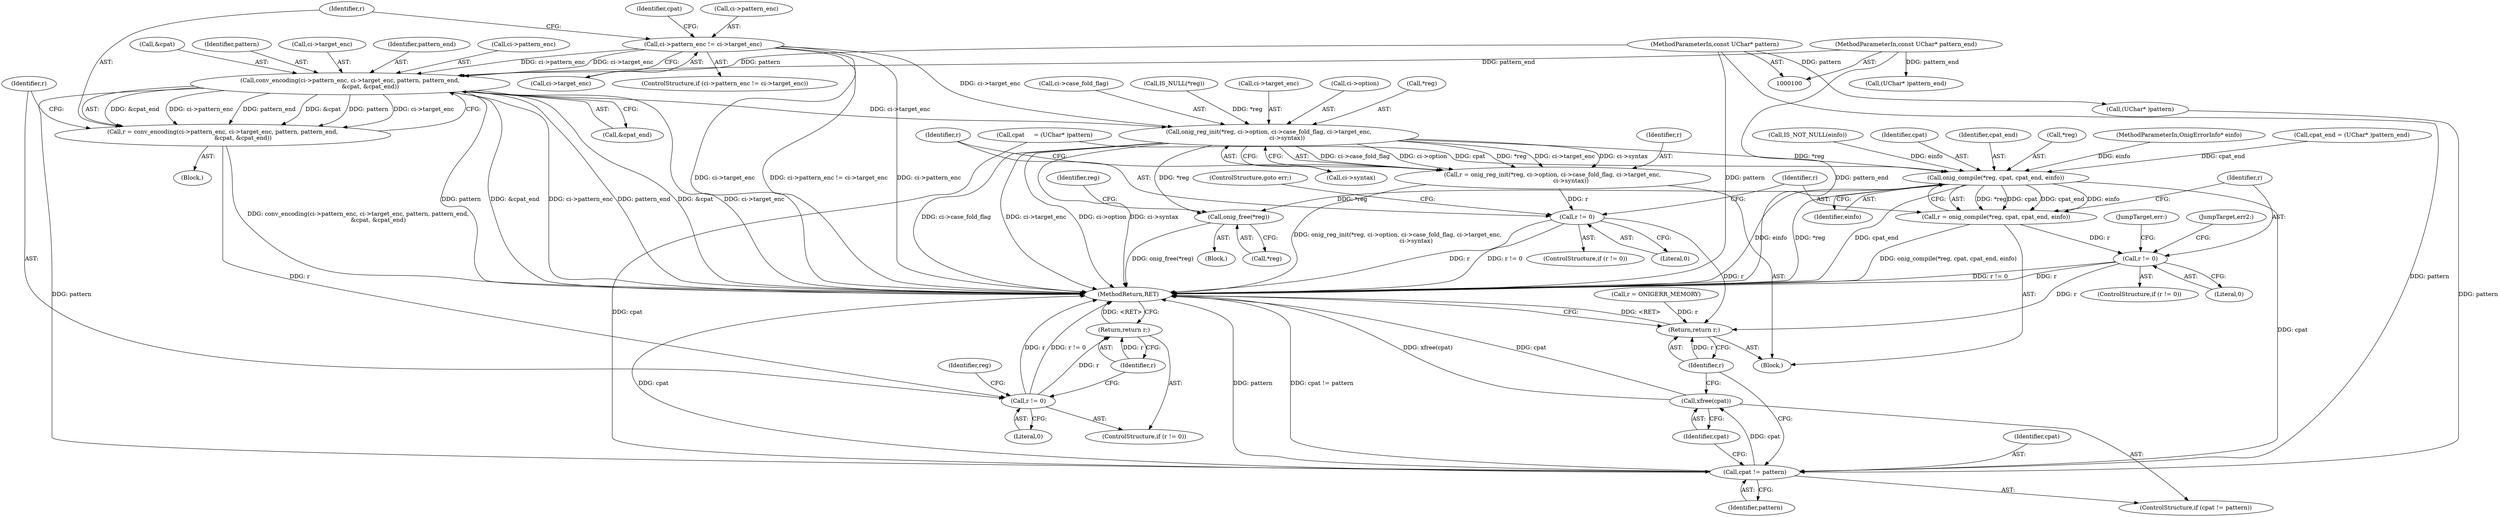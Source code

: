 digraph "0_oniguruma_0f7f61ed1b7b697e283e37bd2d731d0bd57adb55@pointer" {
"1000131" [label="(Call,conv_encoding(ci->pattern_enc, ci->target_enc, pattern, pattern_end,\n                      &cpat, &cpat_end))"];
"1000121" [label="(Call,ci->pattern_enc != ci->target_enc)"];
"1000102" [label="(MethodParameterIn,const UChar* pattern)"];
"1000103" [label="(MethodParameterIn,const UChar* pattern_end)"];
"1000129" [label="(Call,r = conv_encoding(ci->pattern_enc, ci->target_enc, pattern, pattern_end,\n                      &cpat, &cpat_end))"];
"1000145" [label="(Call,r != 0)"];
"1000148" [label="(Return,return r;)"];
"1000181" [label="(Call,onig_reg_init(*reg, ci->option, ci->case_fold_flag, ci->target_enc,\n                    ci->syntax))"];
"1000179" [label="(Call,r = onig_reg_init(*reg, ci->option, ci->case_fold_flag, ci->target_enc,\n                    ci->syntax))"];
"1000197" [label="(Call,r != 0)"];
"1000229" [label="(Return,return r;)"];
"1000203" [label="(Call,onig_compile(*reg, cpat, cpat_end, einfo))"];
"1000201" [label="(Call,r = onig_compile(*reg, cpat, cpat_end, einfo))"];
"1000210" [label="(Call,r != 0)"];
"1000215" [label="(Call,onig_free(*reg))"];
"1000224" [label="(Call,cpat != pattern)"];
"1000227" [label="(Call,xfree(cpat))"];
"1000209" [label="(ControlStructure,if (r != 0))"];
"1000224" [label="(Call,cpat != pattern)"];
"1000204" [label="(Call,*reg)"];
"1000227" [label="(Call,xfree(cpat))"];
"1000190" [label="(Call,ci->target_enc)"];
"1000226" [label="(Identifier,pattern)"];
"1000128" [label="(Block,)"];
"1000220" [label="(Identifier,reg)"];
"1000200" [label="(ControlStructure,goto err;)"];
"1000184" [label="(Call,ci->option)"];
"1000210" [label="(Call,r != 0)"];
"1000203" [label="(Call,onig_compile(*reg, cpat, cpat_end, einfo))"];
"1000125" [label="(Call,ci->target_enc)"];
"1000152" [label="(Call,cpat     = (UChar* )pattern)"];
"1000212" [label="(Literal,0)"];
"1000164" [label="(Identifier,reg)"];
"1000182" [label="(Call,*reg)"];
"1000230" [label="(Identifier,r)"];
"1000159" [label="(Call,(UChar* )pattern_end)"];
"1000198" [label="(Identifier,r)"];
"1000142" [label="(Call,&cpat_end)"];
"1000140" [label="(Call,&cpat)"];
"1000120" [label="(ControlStructure,if (ci->pattern_enc != ci->target_enc))"];
"1000105" [label="(MethodParameterIn,OnigErrorInfo* einfo)"];
"1000187" [label="(Call,ci->case_fold_flag)"];
"1000129" [label="(Call,r = conv_encoding(ci->pattern_enc, ci->target_enc, pattern, pattern_end,\n                      &cpat, &cpat_end))"];
"1000145" [label="(Call,r != 0)"];
"1000171" [label="(Call,IS_NULL(*reg))"];
"1000138" [label="(Identifier,pattern)"];
"1000157" [label="(Call,cpat_end = (UChar* )pattern_end)"];
"1000211" [label="(Identifier,r)"];
"1000197" [label="(Call,r != 0)"];
"1000214" [label="(JumpTarget,err:)"];
"1000130" [label="(Identifier,r)"];
"1000144" [label="(ControlStructure,if (r != 0))"];
"1000229" [label="(Return,return r;)"];
"1000201" [label="(Call,r = onig_compile(*reg, cpat, cpat_end, einfo))"];
"1000213" [label="(Block,)"];
"1000135" [label="(Call,ci->target_enc)"];
"1000103" [label="(MethodParameterIn,const UChar* pattern_end)"];
"1000146" [label="(Identifier,r)"];
"1000121" [label="(Call,ci->pattern_enc != ci->target_enc)"];
"1000106" [label="(Block,)"];
"1000111" [label="(Call,IS_NOT_NULL(einfo))"];
"1000231" [label="(MethodReturn,RET)"];
"1000139" [label="(Identifier,pattern_end)"];
"1000215" [label="(Call,onig_free(*reg))"];
"1000175" [label="(Call,r = ONIGERR_MEMORY)"];
"1000196" [label="(ControlStructure,if (r != 0))"];
"1000206" [label="(Identifier,cpat)"];
"1000148" [label="(Return,return r;)"];
"1000180" [label="(Identifier,r)"];
"1000102" [label="(MethodParameterIn,const UChar* pattern)"];
"1000153" [label="(Identifier,cpat)"];
"1000149" [label="(Identifier,r)"];
"1000228" [label="(Identifier,cpat)"];
"1000132" [label="(Call,ci->pattern_enc)"];
"1000223" [label="(ControlStructure,if (cpat != pattern))"];
"1000154" [label="(Call,(UChar* )pattern)"];
"1000122" [label="(Call,ci->pattern_enc)"];
"1000225" [label="(Identifier,cpat)"];
"1000208" [label="(Identifier,einfo)"];
"1000216" [label="(Call,*reg)"];
"1000147" [label="(Literal,0)"];
"1000179" [label="(Call,r = onig_reg_init(*reg, ci->option, ci->case_fold_flag, ci->target_enc,\n                    ci->syntax))"];
"1000181" [label="(Call,onig_reg_init(*reg, ci->option, ci->case_fold_flag, ci->target_enc,\n                    ci->syntax))"];
"1000131" [label="(Call,conv_encoding(ci->pattern_enc, ci->target_enc, pattern, pattern_end,\n                      &cpat, &cpat_end))"];
"1000193" [label="(Call,ci->syntax)"];
"1000202" [label="(Identifier,r)"];
"1000222" [label="(JumpTarget,err2:)"];
"1000199" [label="(Literal,0)"];
"1000207" [label="(Identifier,cpat_end)"];
"1000131" -> "1000129"  [label="AST: "];
"1000131" -> "1000142"  [label="CFG: "];
"1000132" -> "1000131"  [label="AST: "];
"1000135" -> "1000131"  [label="AST: "];
"1000138" -> "1000131"  [label="AST: "];
"1000139" -> "1000131"  [label="AST: "];
"1000140" -> "1000131"  [label="AST: "];
"1000142" -> "1000131"  [label="AST: "];
"1000129" -> "1000131"  [label="CFG: "];
"1000131" -> "1000231"  [label="DDG: pattern"];
"1000131" -> "1000231"  [label="DDG: &cpat_end"];
"1000131" -> "1000231"  [label="DDG: ci->pattern_enc"];
"1000131" -> "1000231"  [label="DDG: pattern_end"];
"1000131" -> "1000231"  [label="DDG: &cpat"];
"1000131" -> "1000231"  [label="DDG: ci->target_enc"];
"1000131" -> "1000129"  [label="DDG: &cpat_end"];
"1000131" -> "1000129"  [label="DDG: ci->pattern_enc"];
"1000131" -> "1000129"  [label="DDG: pattern_end"];
"1000131" -> "1000129"  [label="DDG: &cpat"];
"1000131" -> "1000129"  [label="DDG: pattern"];
"1000131" -> "1000129"  [label="DDG: ci->target_enc"];
"1000121" -> "1000131"  [label="DDG: ci->pattern_enc"];
"1000121" -> "1000131"  [label="DDG: ci->target_enc"];
"1000102" -> "1000131"  [label="DDG: pattern"];
"1000103" -> "1000131"  [label="DDG: pattern_end"];
"1000131" -> "1000181"  [label="DDG: ci->target_enc"];
"1000131" -> "1000224"  [label="DDG: pattern"];
"1000121" -> "1000120"  [label="AST: "];
"1000121" -> "1000125"  [label="CFG: "];
"1000122" -> "1000121"  [label="AST: "];
"1000125" -> "1000121"  [label="AST: "];
"1000130" -> "1000121"  [label="CFG: "];
"1000153" -> "1000121"  [label="CFG: "];
"1000121" -> "1000231"  [label="DDG: ci->target_enc"];
"1000121" -> "1000231"  [label="DDG: ci->pattern_enc != ci->target_enc"];
"1000121" -> "1000231"  [label="DDG: ci->pattern_enc"];
"1000121" -> "1000181"  [label="DDG: ci->target_enc"];
"1000102" -> "1000100"  [label="AST: "];
"1000102" -> "1000231"  [label="DDG: pattern"];
"1000102" -> "1000154"  [label="DDG: pattern"];
"1000102" -> "1000224"  [label="DDG: pattern"];
"1000103" -> "1000100"  [label="AST: "];
"1000103" -> "1000231"  [label="DDG: pattern_end"];
"1000103" -> "1000159"  [label="DDG: pattern_end"];
"1000129" -> "1000128"  [label="AST: "];
"1000130" -> "1000129"  [label="AST: "];
"1000146" -> "1000129"  [label="CFG: "];
"1000129" -> "1000231"  [label="DDG: conv_encoding(ci->pattern_enc, ci->target_enc, pattern, pattern_end,\n                      &cpat, &cpat_end)"];
"1000129" -> "1000145"  [label="DDG: r"];
"1000145" -> "1000144"  [label="AST: "];
"1000145" -> "1000147"  [label="CFG: "];
"1000146" -> "1000145"  [label="AST: "];
"1000147" -> "1000145"  [label="AST: "];
"1000149" -> "1000145"  [label="CFG: "];
"1000164" -> "1000145"  [label="CFG: "];
"1000145" -> "1000231"  [label="DDG: r != 0"];
"1000145" -> "1000231"  [label="DDG: r"];
"1000145" -> "1000148"  [label="DDG: r"];
"1000148" -> "1000144"  [label="AST: "];
"1000148" -> "1000149"  [label="CFG: "];
"1000149" -> "1000148"  [label="AST: "];
"1000231" -> "1000148"  [label="CFG: "];
"1000148" -> "1000231"  [label="DDG: <RET>"];
"1000149" -> "1000148"  [label="DDG: r"];
"1000181" -> "1000179"  [label="AST: "];
"1000181" -> "1000193"  [label="CFG: "];
"1000182" -> "1000181"  [label="AST: "];
"1000184" -> "1000181"  [label="AST: "];
"1000187" -> "1000181"  [label="AST: "];
"1000190" -> "1000181"  [label="AST: "];
"1000193" -> "1000181"  [label="AST: "];
"1000179" -> "1000181"  [label="CFG: "];
"1000181" -> "1000231"  [label="DDG: ci->case_fold_flag"];
"1000181" -> "1000231"  [label="DDG: ci->target_enc"];
"1000181" -> "1000231"  [label="DDG: ci->option"];
"1000181" -> "1000231"  [label="DDG: ci->syntax"];
"1000181" -> "1000179"  [label="DDG: ci->case_fold_flag"];
"1000181" -> "1000179"  [label="DDG: ci->option"];
"1000181" -> "1000179"  [label="DDG: *reg"];
"1000181" -> "1000179"  [label="DDG: ci->target_enc"];
"1000181" -> "1000179"  [label="DDG: ci->syntax"];
"1000171" -> "1000181"  [label="DDG: *reg"];
"1000181" -> "1000203"  [label="DDG: *reg"];
"1000181" -> "1000215"  [label="DDG: *reg"];
"1000179" -> "1000106"  [label="AST: "];
"1000180" -> "1000179"  [label="AST: "];
"1000198" -> "1000179"  [label="CFG: "];
"1000179" -> "1000231"  [label="DDG: onig_reg_init(*reg, ci->option, ci->case_fold_flag, ci->target_enc,\n                    ci->syntax)"];
"1000179" -> "1000197"  [label="DDG: r"];
"1000197" -> "1000196"  [label="AST: "];
"1000197" -> "1000199"  [label="CFG: "];
"1000198" -> "1000197"  [label="AST: "];
"1000199" -> "1000197"  [label="AST: "];
"1000200" -> "1000197"  [label="CFG: "];
"1000202" -> "1000197"  [label="CFG: "];
"1000197" -> "1000231"  [label="DDG: r != 0"];
"1000197" -> "1000231"  [label="DDG: r"];
"1000197" -> "1000229"  [label="DDG: r"];
"1000229" -> "1000106"  [label="AST: "];
"1000229" -> "1000230"  [label="CFG: "];
"1000230" -> "1000229"  [label="AST: "];
"1000231" -> "1000229"  [label="CFG: "];
"1000229" -> "1000231"  [label="DDG: <RET>"];
"1000230" -> "1000229"  [label="DDG: r"];
"1000175" -> "1000229"  [label="DDG: r"];
"1000210" -> "1000229"  [label="DDG: r"];
"1000203" -> "1000201"  [label="AST: "];
"1000203" -> "1000208"  [label="CFG: "];
"1000204" -> "1000203"  [label="AST: "];
"1000206" -> "1000203"  [label="AST: "];
"1000207" -> "1000203"  [label="AST: "];
"1000208" -> "1000203"  [label="AST: "];
"1000201" -> "1000203"  [label="CFG: "];
"1000203" -> "1000231"  [label="DDG: cpat_end"];
"1000203" -> "1000231"  [label="DDG: einfo"];
"1000203" -> "1000231"  [label="DDG: *reg"];
"1000203" -> "1000201"  [label="DDG: *reg"];
"1000203" -> "1000201"  [label="DDG: cpat"];
"1000203" -> "1000201"  [label="DDG: cpat_end"];
"1000203" -> "1000201"  [label="DDG: einfo"];
"1000152" -> "1000203"  [label="DDG: cpat"];
"1000157" -> "1000203"  [label="DDG: cpat_end"];
"1000111" -> "1000203"  [label="DDG: einfo"];
"1000105" -> "1000203"  [label="DDG: einfo"];
"1000203" -> "1000215"  [label="DDG: *reg"];
"1000203" -> "1000224"  [label="DDG: cpat"];
"1000201" -> "1000106"  [label="AST: "];
"1000202" -> "1000201"  [label="AST: "];
"1000211" -> "1000201"  [label="CFG: "];
"1000201" -> "1000231"  [label="DDG: onig_compile(*reg, cpat, cpat_end, einfo)"];
"1000201" -> "1000210"  [label="DDG: r"];
"1000210" -> "1000209"  [label="AST: "];
"1000210" -> "1000212"  [label="CFG: "];
"1000211" -> "1000210"  [label="AST: "];
"1000212" -> "1000210"  [label="AST: "];
"1000214" -> "1000210"  [label="CFG: "];
"1000222" -> "1000210"  [label="CFG: "];
"1000210" -> "1000231"  [label="DDG: r != 0"];
"1000210" -> "1000231"  [label="DDG: r"];
"1000215" -> "1000213"  [label="AST: "];
"1000215" -> "1000216"  [label="CFG: "];
"1000216" -> "1000215"  [label="AST: "];
"1000220" -> "1000215"  [label="CFG: "];
"1000215" -> "1000231"  [label="DDG: onig_free(*reg)"];
"1000224" -> "1000223"  [label="AST: "];
"1000224" -> "1000226"  [label="CFG: "];
"1000225" -> "1000224"  [label="AST: "];
"1000226" -> "1000224"  [label="AST: "];
"1000228" -> "1000224"  [label="CFG: "];
"1000230" -> "1000224"  [label="CFG: "];
"1000224" -> "1000231"  [label="DDG: cpat"];
"1000224" -> "1000231"  [label="DDG: pattern"];
"1000224" -> "1000231"  [label="DDG: cpat != pattern"];
"1000152" -> "1000224"  [label="DDG: cpat"];
"1000154" -> "1000224"  [label="DDG: pattern"];
"1000224" -> "1000227"  [label="DDG: cpat"];
"1000227" -> "1000223"  [label="AST: "];
"1000227" -> "1000228"  [label="CFG: "];
"1000228" -> "1000227"  [label="AST: "];
"1000230" -> "1000227"  [label="CFG: "];
"1000227" -> "1000231"  [label="DDG: xfree(cpat)"];
"1000227" -> "1000231"  [label="DDG: cpat"];
}
